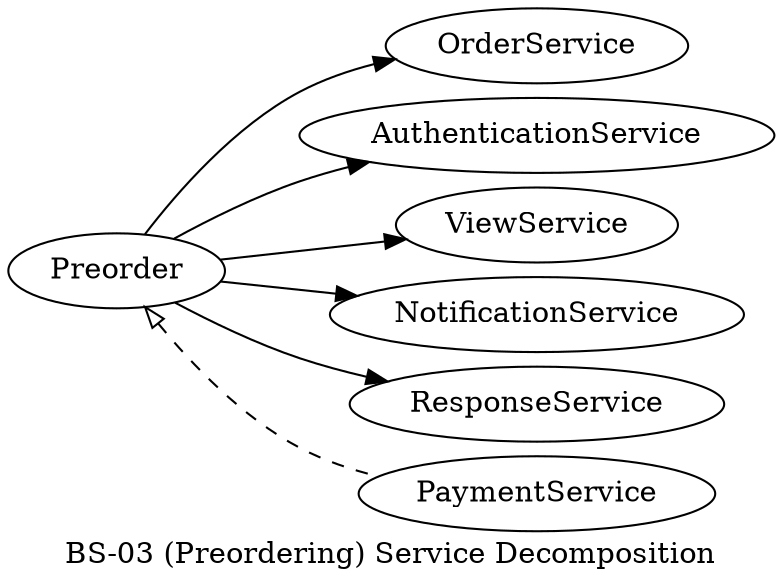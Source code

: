 digraph BS3 {
	label="BS-03 (Preordering) Service Decomposition";
	nodesep=0.1;
	rankdir=LR;
	// Hybrid, Task, Entity, Utility [shape=plaintext];

	Preorder;
	OrderService;
	AuthenticationService;
	ViewService;
	NotificationService;
	ResponseService;
	PaymentService;


	Preorder->{AuthenticationService,NotificationService,
	OrderService, ViewService,ResponseService}
	edge [style=dashed dir=back arrowtail=empty]
	Preorder->{PaymentService};
}
